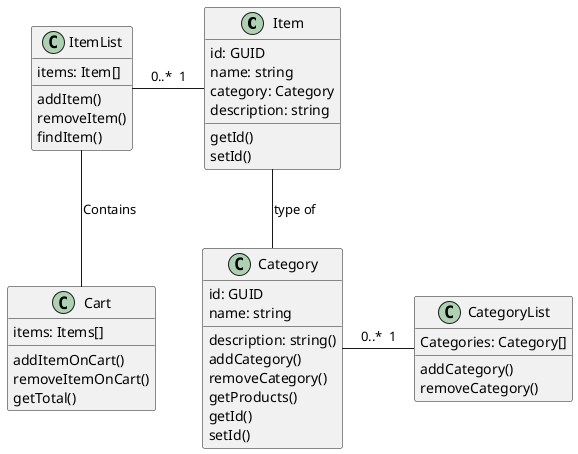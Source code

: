 @startuml

class Item {
    id: GUID
    name: string
    category: Category
    description: string
    getId()
    setId()
}

class ItemList {
    items: Item[]
    addItem()
    removeItem()
    findItem()
}

class Category {
    id: GUID
    name: string
    description: string()
    addCategory()
    removeCategory()
    getProducts()
    getId()
    setId()
}

class CategoryList {
    Categories: Category[]
    addCategory()
    removeCategory()
}

class Cart {
    items: Items[]
    addItemOnCart()
    removeItemOnCart()
    getTotal()
}

ItemList -- Cart: Contains
ItemList - Item: 0..*  1
Item -- Category: type of
Category - CategoryList: 0..*  1
@enduml
